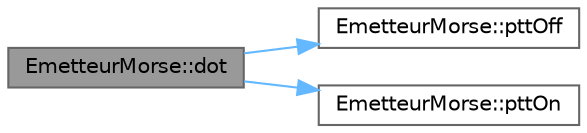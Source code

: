 digraph "EmetteurMorse::dot"
{
 // INTERACTIVE_SVG=YES
 // LATEX_PDF_SIZE
  bgcolor="transparent";
  edge [fontname=Helvetica,fontsize=10,labelfontname=Helvetica,labelfontsize=10];
  node [fontname=Helvetica,fontsize=10,shape=box,height=0.2,width=0.4];
  rankdir="LR";
  Node1 [id="Node000001",label="EmetteurMorse::dot",height=0.2,width=0.4,color="gray40", fillcolor="grey60", style="filled", fontcolor="black",tooltip="Génère le son court (\"point\") du Morse."];
  Node1 -> Node2 [id="edge1_Node000001_Node000002",color="steelblue1",style="solid",tooltip=" "];
  Node2 [id="Node000002",label="EmetteurMorse::pttOff",height=0.2,width=0.4,color="grey40", fillcolor="white", style="filled",URL="$d6/d4f/class_emetteur_morse.html#a21126be06abd6e7c7029ceb54a2401cb",tooltip="Relâche le bouton du PTT et éteint la LED d'émission."];
  Node1 -> Node3 [id="edge2_Node000001_Node000003",color="steelblue1",style="solid",tooltip=" "];
  Node3 [id="Node000003",label="EmetteurMorse::pttOn",height=0.2,width=0.4,color="grey40", fillcolor="white", style="filled",URL="$d6/d4f/class_emetteur_morse.html#aecc00dba95a6d9b43e837a5722cce63c",tooltip="Appuie sur le bouton du PTT et allume la LED d'émission."];
}
